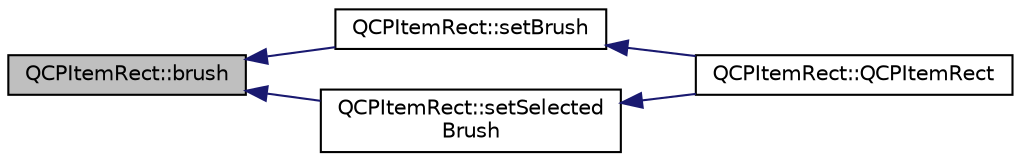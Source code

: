 digraph "QCPItemRect::brush"
{
  edge [fontname="Helvetica",fontsize="10",labelfontname="Helvetica",labelfontsize="10"];
  node [fontname="Helvetica",fontsize="10",shape=record];
  rankdir="LR";
  Node1 [label="QCPItemRect::brush",height=0.2,width=0.4,color="black", fillcolor="grey75", style="filled", fontcolor="black"];
  Node1 -> Node2 [dir="back",color="midnightblue",fontsize="10",style="solid",fontname="Helvetica"];
  Node2 [label="QCPItemRect::setBrush",height=0.2,width=0.4,color="black", fillcolor="white", style="filled",URL="$class_q_c_p_item_rect.html#abbd4e346a03513ee466afc25d9c75446"];
  Node2 -> Node3 [dir="back",color="midnightblue",fontsize="10",style="solid",fontname="Helvetica"];
  Node3 [label="QCPItemRect::QCPItemRect",height=0.2,width=0.4,color="black", fillcolor="white", style="filled",URL="$class_q_c_p_item_rect.html#a412ad1579f7a1fba453d0fa28c496cbc"];
  Node1 -> Node4 [dir="back",color="midnightblue",fontsize="10",style="solid",fontname="Helvetica"];
  Node4 [label="QCPItemRect::setSelected\lBrush",height=0.2,width=0.4,color="black", fillcolor="white", style="filled",URL="$class_q_c_p_item_rect.html#abd1792859844118dedee86223cede7af"];
  Node4 -> Node3 [dir="back",color="midnightblue",fontsize="10",style="solid",fontname="Helvetica"];
}
